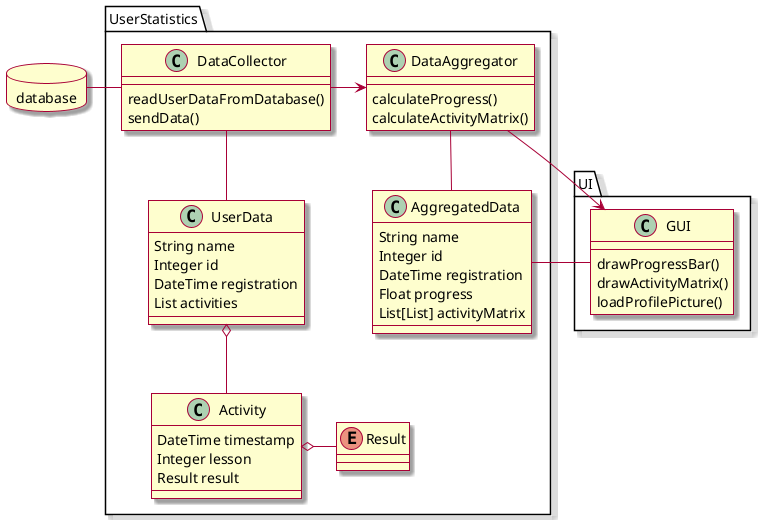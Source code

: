@startuml
skin rose

package database <<Database>> {
}

package UI {
  class GUI {
    drawProgressBar()
    drawActivityMatrix()
    loadProfilePicture()
  }
}
package UserStatistics {
  class UserData {
    String name
    Integer id
    DateTime registration
    List activities
  }
  class Activity {
    DateTime timestamp
    Integer lesson
    Result result
  }
  Enum Result {
  }
  class DataCollector {
    readUserDataFromDatabase()
    sendData()
  }
    class DataAggregator {
    calculateProgress()
    calculateActivityMatrix()
  }
  class AggregatedData {
    String name
    Integer id
    DateTime registration
    Float progress
    List[List] activityMatrix
  }
}

AggregatedData -right- GUI
AggregatedData -up- DataAggregator
DataCollector -right-> DataAggregator
DataAggregator -right-> GUI


Result -left-o Activity
UserData o-- Activity

DataCollector -- UserData

DataCollector -left- database
@enduml
